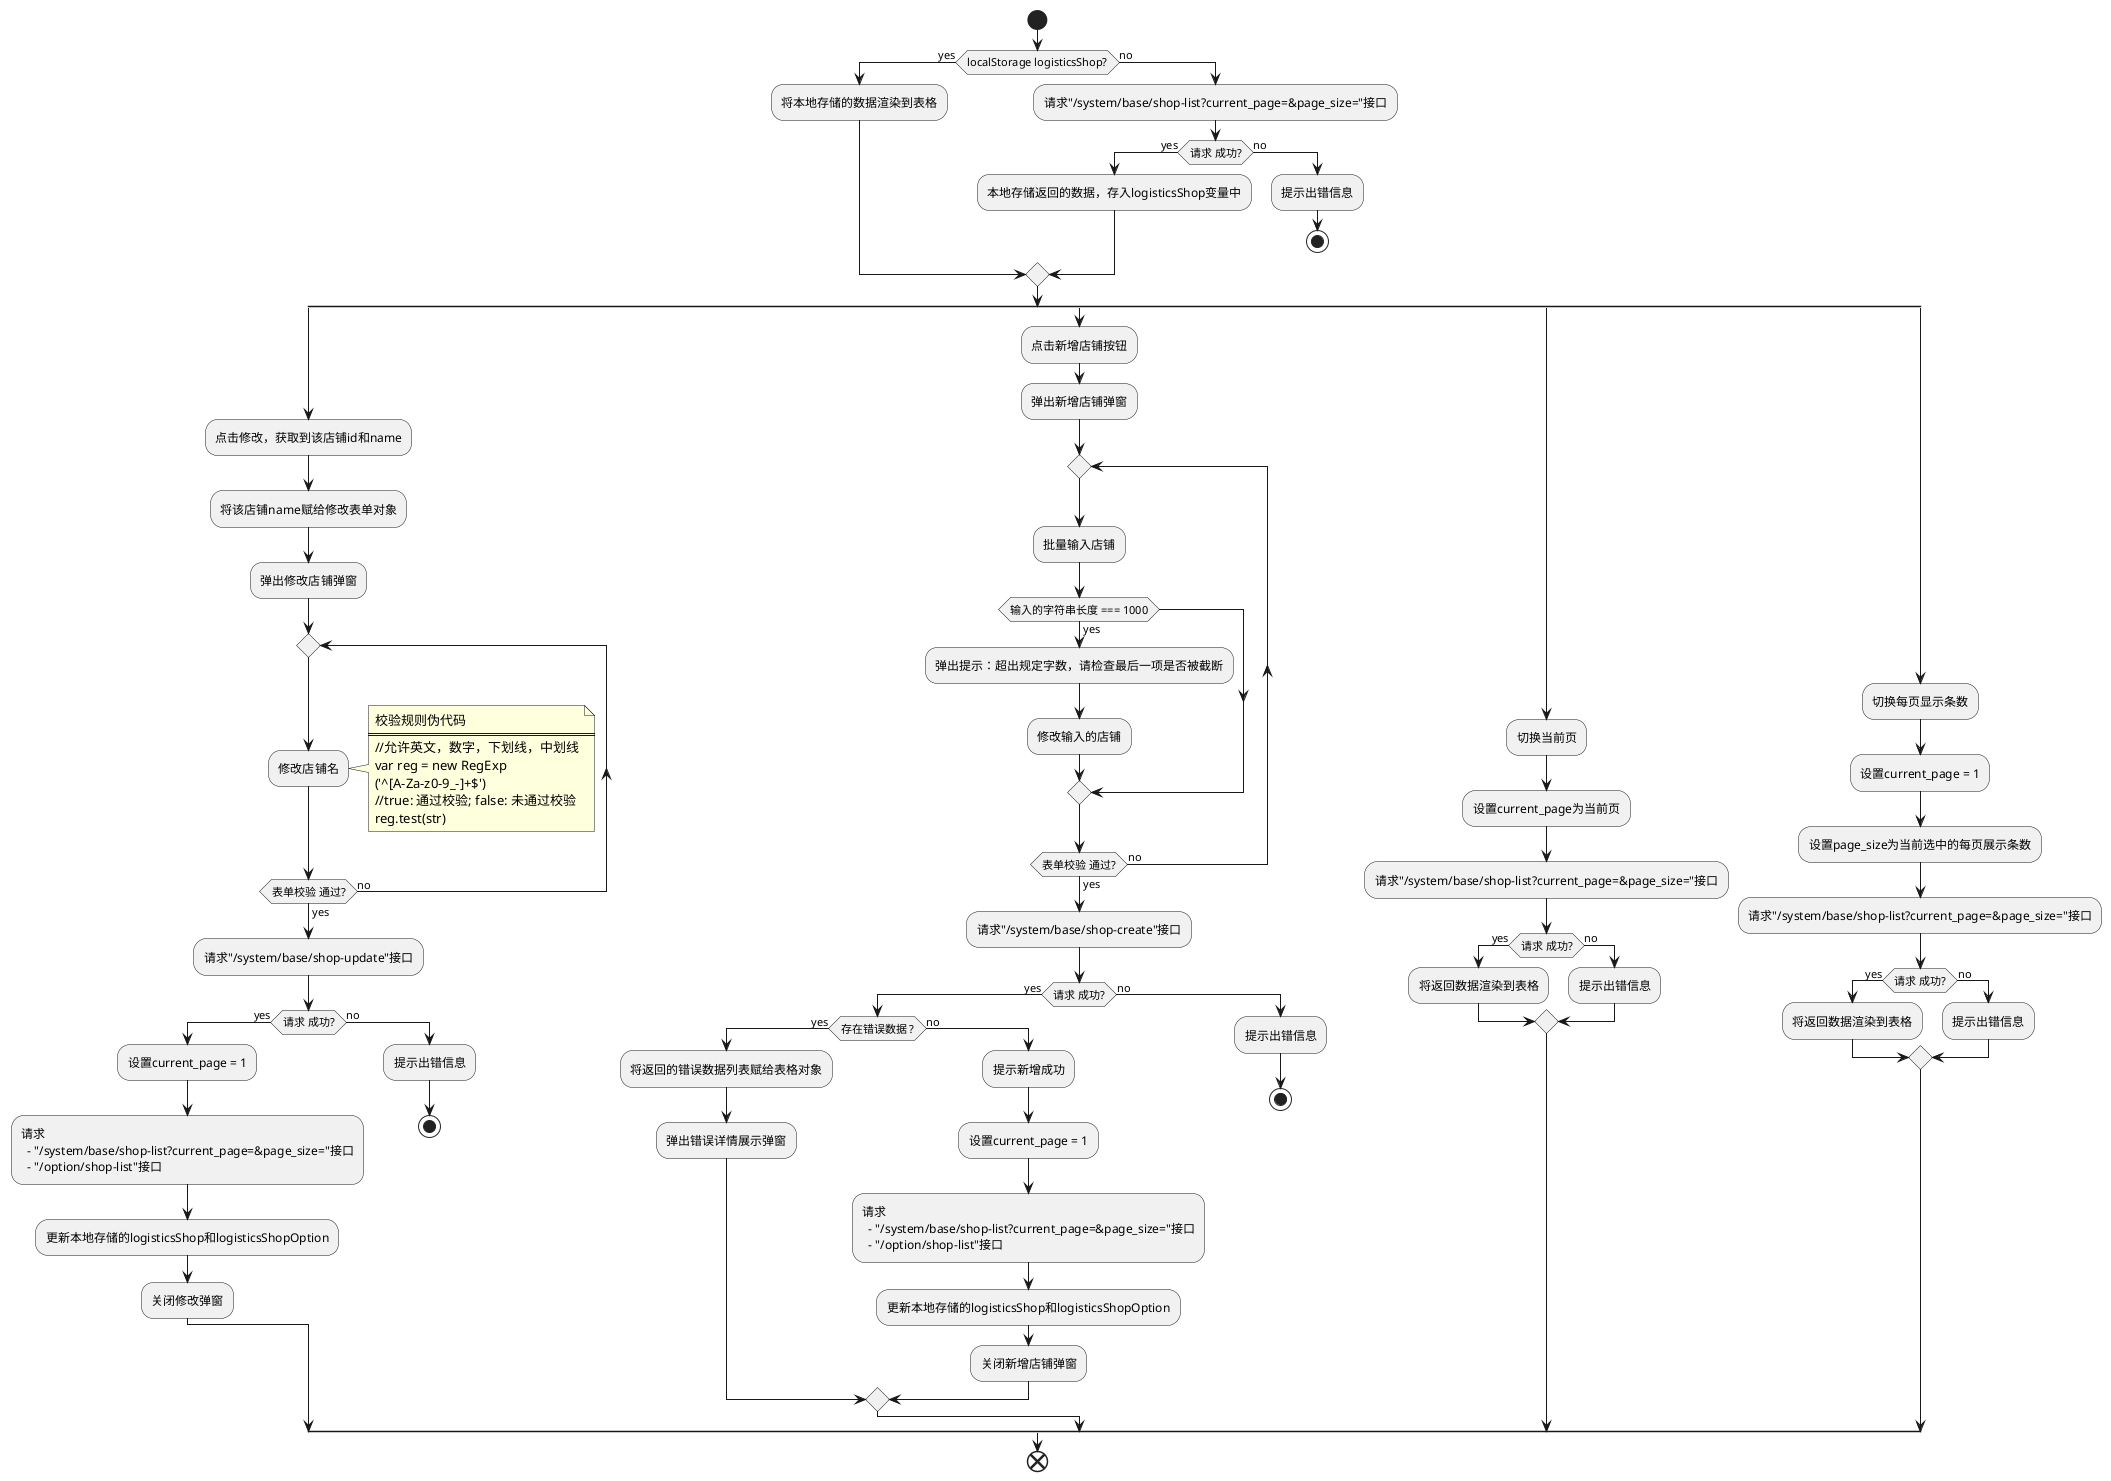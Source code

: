 @startuml

start
if(localStorage logisticsShop?) then (yes)
  :将本地存储的数据渲染到表格;
else (no)
  :请求"/system/base/shop-list?current_page=&page_size="接口;
  if(请求 成功?) then (yes)
    :本地存储返回的数据，存入logisticsShop变量中;
  else (no)
    :提示出错信息;
    stop
  endif
endif
split
  :点击修改，获取到该店铺id和name;
  :将该店铺name赋给修改表单对象;
  :弹出修改店铺弹窗;
  repeat
    :修改店铺名;
  repeat while(表单校验 通过?) is (no) not (yes)
  note right 
    校验规则伪代码
    ====
    //允许英文，数字，下划线，中划线
    var reg = new RegExp
    ('^[A-Za-z0-9_-]+$')  
    //true: 通过校验; false: 未通过校验
    reg.test(str)  
  end note
  :请求"/system/base/shop-update"接口;
  if(请求 成功?) then (yes)
    :设置current_page = 1;
    :请求
      - "/system/base/shop-list?current_page=&page_size="接口
      - "/option/shop-list"接口;
    :更新本地存储的logisticsShop和logisticsShopOption;
    :关闭修改弹窗;
  else (no)
    :提示出错信息;
    stop
  endif 
split again
  :点击新增店铺按钮;
  :弹出新增店铺弹窗;
  repeat
    :批量输入店铺;
    if(输入的字符串长度 === 1000) then (yes)
      :弹出提示：超出规定字数，请检查最后一项是否被截断;
      :修改输入的店铺;
    endif
  repeat while(表单校验 通过?) is (no) not (yes)
  :请求"/system/base/shop-create"接口;
  if(请求 成功?) then (yes)
    if(存在错误数据 ?) then (yes)
      :将返回的错误数据列表赋给表格对象;
      :弹出错误详情展示弹窗;
    else (no)
      :提示新增成功;
      :设置current_page = 1;
      :请求
        - "/system/base/shop-list?current_page=&page_size="接口
        - "/option/shop-list"接口;
      :更新本地存储的logisticsShop和logisticsShopOption;
      :关闭新增店铺弹窗;
    endif
  else (no)
    :提示出错信息;
    stop
  endif
split again
  :切换当前页;
  :设置current_page为当前页;
  :请求"/system/base/shop-list?current_page=&page_size="接口;
  if(请求 成功?) then (yes)
    :将返回数据渲染到表格;
  else (no)
    :提示出错信息;
  endif
split again 
  :切换每页显示条数;
  :设置current_page = 1;
  :设置page_size为当前选中的每页展示条数;
  :请求"/system/base/shop-list?current_page=&page_size="接口;
  if(请求 成功?) then (yes)
    :将返回数据渲染到表格;
  else (no)
    :提示出错信息;
  endif
end split
end

@enduml
